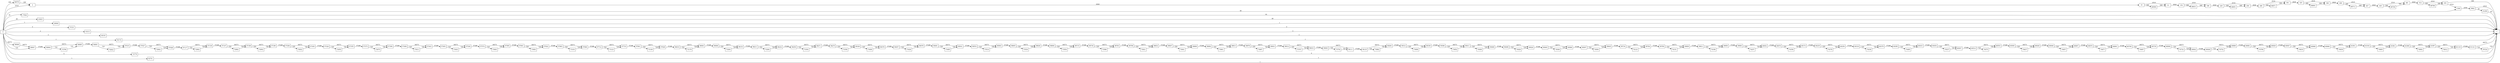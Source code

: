 digraph {
	graph [rankdir=LR]
	node [shape=rectangle]
	2 -> 10 [label=2828]
	10 -> 31 [label=2519]
	10 -> 66590 [label=309]
	31 -> 154 [label=2828]
	154 -> 196 [label=2519]
	154 -> 66631 [label=309]
	196 -> 229 [label=2828]
	229 -> 250 [label=2519]
	229 -> 66651 [label=309]
	250 -> 280 [label=2828]
	280 -> 301 [label=2519]
	280 -> 66671 [label=309]
	301 -> 325 [label=2828]
	325 -> 346 [label=2519]
	325 -> 66691 [label=309]
	346 -> 406 [label=2828]
	406 -> 427 [label=2519]
	406 -> 66711 [label=309]
	427 -> 445 [label=2828]
	445 -> 481 [label=2519]
	445 -> 66746 [label=309]
	481 -> 514 [label=2828]
	514 -> 535 [label=2519]
	514 -> 66766 [label=309]
	535 -> 1346 [label=2519]
	535 -> 1 [label=309]
	1346 -> 5982 [label=2559]
	5982 -> 1 [label=2519]
	5982 -> 31250 [label=40]
	17944 -> 1 [label=81]
	23925 -> 1 [label=49]
	29906 -> 1 [label=1]
	31250 -> 1 [label=40]
	37231 -> 1 [label=2]
	43212 -> 1 [label=2]
	49193 -> 1 [label=3]
	55174 -> 1 [label=1]
	56946 -> 56947 [label=36573]
	56947 -> 56964 [label=37298]
	56964 -> 56985 [label=36573]
	56964 -> 72799 [label=725]
	56985 -> 56991 [label=37298]
	56991 -> 57015 [label=36573]
	56991 -> 72822 [label=725]
	57015 -> 57027 [label=37298]
	57027 -> 57048 [label=36573]
	57027 -> 72842 [label=725]
	57048 -> 57117 [label=37298]
	57117 -> 57138 [label=36573]
	57117 -> 72862 [label=725]
	57138 -> 57147 [label=37298]
	57147 -> 57168 [label=36573]
	57147 -> 72882 [label=725]
	57168 -> 57189 [label=36573]
	57168 -> 72902 [label=725]
	57189 -> 57284 [label=37298]
	57284 -> 57305 [label=36573]
	57284 -> 72922 [label=725]
	57305 -> 57320 [label=37298]
	57320 -> 57355 [label=36573]
	57320 -> 72955 [label=725]
	57355 -> 57373 [label=37298]
	57373 -> 57394 [label=36573]
	57373 -> 72975 [label=725]
	57394 -> 57406 [label=37298]
	57406 -> 57443 [label=36573]
	57406 -> 73011 [label=725]
	57443 -> 57493 [label=37298]
	57493 -> 57526 [label=36573]
	57493 -> 73043 [label=725]
	57526 -> 57574 [label=37298]
	57574 -> 57595 [label=36573]
	57574 -> 73063 [label=725]
	57595 -> 57601 [label=37298]
	57601 -> 57622 [label=36573]
	57601 -> 73083 [label=725]
	57622 -> 57663 [label=37298]
	57663 -> 57684 [label=36573]
	57663 -> 73103 [label=725]
	57684 -> 57712 [label=37298]
	57712 -> 57733 [label=36573]
	57712 -> 73123 [label=725]
	57733 -> 57901 [label=37298]
	57901 -> 57928 [label=36573]
	57901 -> 73149 [label=725]
	57928 -> 58033 [label=37298]
	58033 -> 58063 [label=36573]
	58033 -> 73178 [label=725]
	58063 -> 58066 [label=37298]
	58066 -> 58153 [label=36573]
	58066 -> 73264 [label=725]
	58153 -> 58211 [label=37298]
	58211 -> 58232 [label=36573]
	58211 -> 73284 [label=725]
	58232 -> 58250 [label=37298]
	58250 -> 58271 [label=36573]
	58250 -> 73304 [label=725]
	58271 -> 58275 [label=37298]
	58275 -> 58328 [label=36573]
	58275 -> 73356 [label=725]
	58328 -> 58379 [label=36573]
	58328 -> 73406 [label=725]
	58379 -> 58457 [label=37298]
	58457 -> 58478 [label=36573]
	58457 -> 73426 [label=725]
	58478 -> 58481 [label=37298]
	58481 -> 58541 [label=36573]
	58481 -> 73485 [label=725]
	58541 -> 58553 [label=37298]
	58553 -> 58583 [label=36573]
	58553 -> 73514 [label=725]
	58583 -> 58605 [label=37298]
	58605 -> 58626 [label=36573]
	58605 -> 73534 [label=725]
	58626 -> 58694 [label=37298]
	58694 -> 58715 [label=36573]
	58694 -> 73554 [label=725]
	58715 -> 58730 [label=37298]
	58730 -> 58763 [label=36573]
	58730 -> 73586 [label=725]
	58763 -> 58796 [label=37298]
	58796 -> 58832 [label=36573]
	58796 -> 73621 [label=725]
	58832 -> 58847 [label=37298]
	58847 -> 58868 [label=36573]
	58847 -> 73641 [label=725]
	58868 -> 58892 [label=37298]
	58892 -> 58913 [label=36573]
	58892 -> 73661 [label=725]
	58913 -> 58976 [label=37298]
	58976 -> 59003 [label=36573]
	58976 -> 73687 [label=725]
	59003 -> 59012 [label=37298]
	59012 -> 59033 [label=36573]
	59012 -> 73707 [label=725]
	59033 -> 59063 [label=37298]
	59063 -> 59111 [label=36573]
	59063 -> 73754 [label=725]
	59111 -> 59135 [label=37298]
	59135 -> 59264 [label=36573]
	59135 -> 73882 [label=725]
	59264 -> 59312 [label=37298]
	59312 -> 59339 [label=36573]
	59312 -> 73908 [label=725]
	59339 -> 59366 [label=37298]
	59366 -> 59411 [label=36573]
	59366 -> 73952 [label=725]
	59411 -> 59468 [label=36573]
	59411 -> 74008 [label=725]
	59468 -> 59499 [label=37298]
	59499 -> 59520 [label=36573]
	59499 -> 74028 [label=725]
	59520 -> 59565 [label=37298]
	59565 -> 59586 [label=36573]
	59565 -> 74048 [label=725]
	59586 -> 59597 [label=37298]
	59597 -> 59645 [label=36573]
	59597 -> 74094 [label=725]
	59645 -> 59734 [label=37298]
	59734 -> 59764 [label=36573]
	59734 -> 74123 [label=725]
	59764 -> 59780 [label=37298]
	59780 -> 59809 [label=36573]
	59780 -> 74151 [label=725]
	59809 -> 59911 [label=37298]
	59911 -> 59950 [label=36573]
	59911 -> 74189 [label=725]
	59950 -> 59983 [label=37298]
	59983 -> 60052 [label=36573]
	59983 -> 74257 [label=725]
	60052 -> 60070 [label=37298]
	60070 -> 60172 [label=36573]
	60070 -> 74358 [label=725]
	60172 -> 60235 [label=37298]
	60235 -> 60256 [label=36573]
	60235 -> 74378 [label=725]
	60256 -> 60318 [label=37298]
	60318 -> 60379 [label=36573]
	60318 -> 74438 [label=725]
	60379 -> 60385 [label=37298]
	60385 -> 60433 [label=36573]
	60385 -> 74485 [label=725]
	60433 -> 60454 [label=37298]
	60454 -> 60507 [label=36573]
	60454 -> 74537 [label=725]
	60507 -> 60514 [label=37298]
	60514 -> 60553 [label=36573]
	60514 -> 74575 [label=725]
	60553 -> 60565 [label=37298]
	60565 -> 60628 [label=36573]
	60565 -> 74637 [label=725]
	60628 -> 60646 [label=37298]
	60646 -> 60667 [label=36573]
	60646 -> 74657 [label=725]
	60667 -> 60670 [label=37298]
	60670 -> 60691 [label=36573]
	60670 -> 74677 [label=725]
	60691 -> 60709 [label=37298]
	60709 -> 60730 [label=36573]
	60709 -> 74697 [label=725]
	60730 -> 60806 [label=37298]
	60806 -> 60842 [label=36573]
	60806 -> 74732 [label=725]
	60842 -> 60848 [label=37298]
	60848 -> 60869 [label=36573]
	60848 -> 74752 [label=725]
	60869 -> 60881 [label=37298]
	60881 -> 60929 [label=36573]
	60881 -> 74799 [label=725]
	60929 -> 60947 [label=37298]
	60947 -> 60968 [label=36573]
	60947 -> 74819 [label=725]
	60968 -> 60980 [label=37298]
	60980 -> 61001 [label=36573]
	60980 -> 74839 [label=725]
	61001 -> 61034 [label=37298]
	61034 -> 61061 [label=36573]
	61034 -> 74865 [label=725]
	61061 -> 61069 [label=37298]
	61069 -> 61097 [label=36573]
	61069 -> 74892 [label=725]
	61097 -> 61118 [label=36573]
	61097 -> 74912 [label=725]
	61118 -> 61121 [label=37298]
	61121 -> 1 [label=36573]
	61121 -> 76720 [label=725]
	66570 -> 2 [label=309]
	66590 -> 31 [label=309]
	66631 -> 196 [label=309]
	66651 -> 250 [label=309]
	66671 -> 301 [label=309]
	66691 -> 346 [label=309]
	66711 -> 427 [label=309]
	66746 -> 481 [label=309]
	66766 -> 535 [label=309]
	72779 -> 1 [label=4]
	72799 -> 56985 [label=725]
	72822 -> 57015 [label=725]
	72842 -> 57048 [label=725]
	72862 -> 57138 [label=725]
	72882 -> 57168 [label=725]
	72902 -> 57189 [label=725]
	72922 -> 57305 [label=725]
	72955 -> 57355 [label=725]
	72975 -> 57394 [label=725]
	73011 -> 57443 [label=725]
	73043 -> 57526 [label=725]
	73063 -> 57595 [label=725]
	73083 -> 57622 [label=725]
	73103 -> 57684 [label=725]
	73123 -> 57733 [label=725]
	73149 -> 57928 [label=725]
	73178 -> 58063 [label=725]
	73264 -> 58153 [label=725]
	73284 -> 58232 [label=725]
	73304 -> 58271 [label=725]
	73356 -> 58328 [label=725]
	73406 -> 58379 [label=725]
	73426 -> 58478 [label=725]
	73485 -> 58541 [label=725]
	73514 -> 58583 [label=725]
	73534 -> 58626 [label=725]
	73554 -> 58715 [label=725]
	73586 -> 58763 [label=725]
	73621 -> 58832 [label=725]
	73641 -> 58868 [label=725]
	73661 -> 58913 [label=725]
	73687 -> 59003 [label=725]
	73707 -> 59033 [label=725]
	73754 -> 59111 [label=725]
	73882 -> 59264 [label=725]
	73908 -> 59339 [label=725]
	73952 -> 59411 [label=725]
	74008 -> 59468 [label=725]
	74028 -> 59520 [label=725]
	74048 -> 59586 [label=725]
	74094 -> 59645 [label=725]
	74123 -> 59764 [label=725]
	74151 -> 59809 [label=725]
	74189 -> 59950 [label=725]
	74257 -> 60052 [label=725]
	74358 -> 60172 [label=725]
	74378 -> 60256 [label=725]
	74438 -> 60379 [label=725]
	74485 -> 60433 [label=725]
	74537 -> 60507 [label=725]
	74575 -> 60553 [label=725]
	74637 -> 60628 [label=725]
	74657 -> 60667 [label=725]
	74677 -> 60691 [label=725]
	74697 -> 60730 [label=725]
	74732 -> 60842 [label=725]
	74752 -> 60869 [label=725]
	74799 -> 60929 [label=725]
	74819 -> 60968 [label=725]
	74839 -> 61001 [label=725]
	74865 -> 61061 [label=725]
	74892 -> 61097 [label=725]
	74912 -> 61118 [label=725]
	76720 -> 1 [label=725]
	82701 -> 1 [label=1]
	0 -> 2 [label=2519]
	0 -> 1346 [label=40]
	0 -> 56947 [label=725]
	0 -> 1 [label=1]
	0 -> 17944 [label=81]
	0 -> 23925 [label=49]
	0 -> 29906 [label=1]
	0 -> 37231 [label=2]
	0 -> 43212 [label=2]
	0 -> 49193 [label=3]
	0 -> 55174 [label=1]
	0 -> 56946 [label=36573]
	0 -> 66570 [label=309]
	0 -> 72779 [label=4]
	0 -> 82701 [label=1]
}
